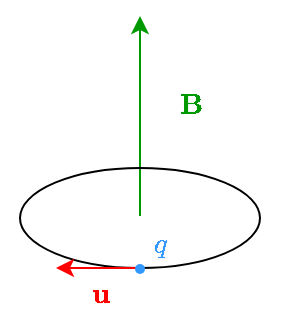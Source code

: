 <mxfile version="26.2.2">
  <diagram name="Pagina-1" id="mmno21J-cMGXl_ocijBH">
    <mxGraphModel dx="397" dy="234" grid="1" gridSize="10" guides="1" tooltips="1" connect="1" arrows="1" fold="1" page="1" pageScale="1" pageWidth="827" pageHeight="1169" math="1" shadow="0">
      <root>
        <mxCell id="0" />
        <mxCell id="1" parent="0" />
        <mxCell id="VrI8LA-xPY5d3StqOcEM-1" value="$$q$$" style="text;html=1;align=center;verticalAlign=middle;resizable=0;points=[];autosize=1;strokeColor=none;fillColor=none;fontColor=#3399FF;" parent="1" vertex="1">
          <mxGeometry x="380" y="359" width="60" height="30" as="geometry" />
        </mxCell>
        <mxCell id="JVjbrJdCBFGDCe7ASOgh-7" value="$$\mathbf{u}$$" style="text;html=1;align=center;verticalAlign=middle;resizable=0;points=[];autosize=1;strokeColor=none;fillColor=none;fontColor=#FF0000;" parent="1" vertex="1">
          <mxGeometry x="330" y="384" width="100" height="30" as="geometry" />
        </mxCell>
        <mxCell id="JVjbrJdCBFGDCe7ASOgh-1" value="" style="endArrow=classic;html=1;rounded=0;strokeColor=#009900;" parent="1" edge="1">
          <mxGeometry width="50" height="50" relative="1" as="geometry">
            <mxPoint x="400" y="360" as="sourcePoint" />
            <mxPoint x="400" y="260" as="targetPoint" />
          </mxGeometry>
        </mxCell>
        <mxCell id="JVjbrJdCBFGDCe7ASOgh-2" value="" style="ellipse;whiteSpace=wrap;html=1;fillColor=none;" parent="1" vertex="1">
          <mxGeometry x="340" y="336" width="120" height="50" as="geometry" />
        </mxCell>
        <mxCell id="JVjbrJdCBFGDCe7ASOgh-4" value="$$\mathbf{B}$$" style="text;html=1;align=center;verticalAlign=middle;resizable=0;points=[];autosize=1;strokeColor=none;fillColor=none;fontColor=#009900;" parent="1" vertex="1">
          <mxGeometry x="370" y="290" width="110" height="30" as="geometry" />
        </mxCell>
        <mxCell id="JVjbrJdCBFGDCe7ASOgh-6" value="" style="endArrow=classic;html=1;rounded=0;strokeColor=#FF0000;" parent="1" edge="1">
          <mxGeometry width="50" height="50" relative="1" as="geometry">
            <mxPoint x="398" y="386" as="sourcePoint" />
            <mxPoint x="358" y="386" as="targetPoint" />
          </mxGeometry>
        </mxCell>
        <mxCell id="JVjbrJdCBFGDCe7ASOgh-5" value="" style="ellipse;whiteSpace=wrap;html=1;aspect=fixed;strokeColor=none;fillColor=#3399FF;" parent="1" vertex="1">
          <mxGeometry x="397.5" y="384" width="5" height="5" as="geometry" />
        </mxCell>
      </root>
    </mxGraphModel>
  </diagram>
</mxfile>
